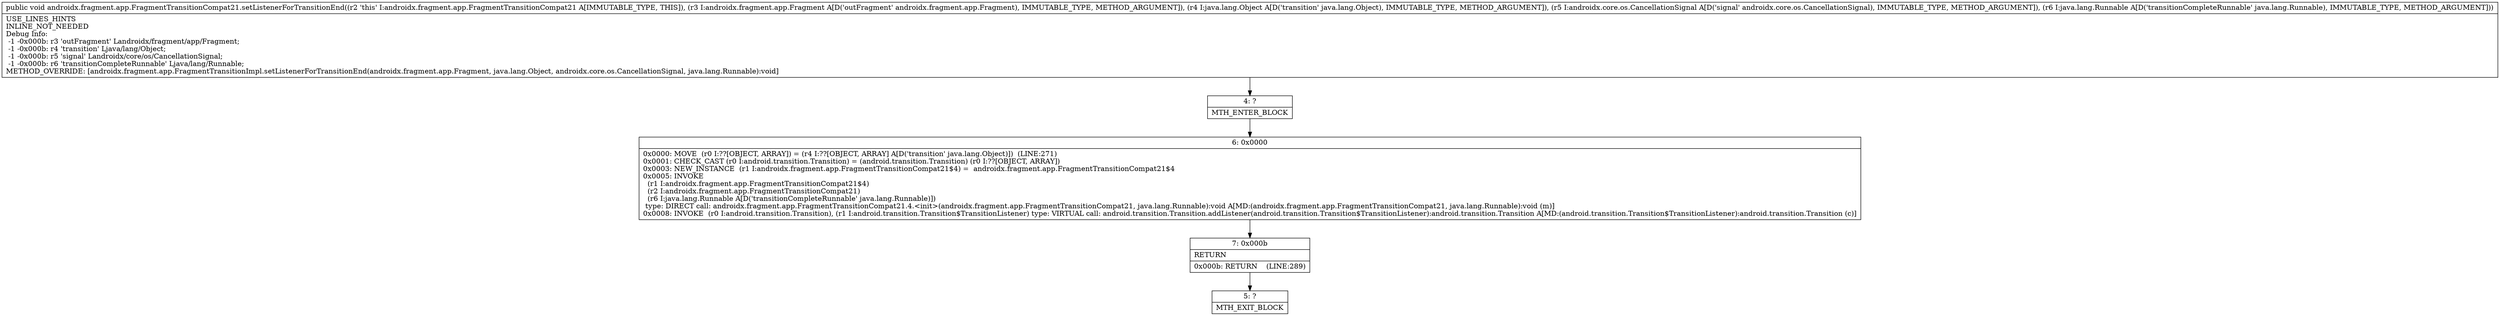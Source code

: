 digraph "CFG forandroidx.fragment.app.FragmentTransitionCompat21.setListenerForTransitionEnd(Landroidx\/fragment\/app\/Fragment;Ljava\/lang\/Object;Landroidx\/core\/os\/CancellationSignal;Ljava\/lang\/Runnable;)V" {
Node_4 [shape=record,label="{4\:\ ?|MTH_ENTER_BLOCK\l}"];
Node_6 [shape=record,label="{6\:\ 0x0000|0x0000: MOVE  (r0 I:??[OBJECT, ARRAY]) = (r4 I:??[OBJECT, ARRAY] A[D('transition' java.lang.Object)])  (LINE:271)\l0x0001: CHECK_CAST (r0 I:android.transition.Transition) = (android.transition.Transition) (r0 I:??[OBJECT, ARRAY]) \l0x0003: NEW_INSTANCE  (r1 I:androidx.fragment.app.FragmentTransitionCompat21$4) =  androidx.fragment.app.FragmentTransitionCompat21$4 \l0x0005: INVOKE  \l  (r1 I:androidx.fragment.app.FragmentTransitionCompat21$4)\l  (r2 I:androidx.fragment.app.FragmentTransitionCompat21)\l  (r6 I:java.lang.Runnable A[D('transitionCompleteRunnable' java.lang.Runnable)])\l type: DIRECT call: androidx.fragment.app.FragmentTransitionCompat21.4.\<init\>(androidx.fragment.app.FragmentTransitionCompat21, java.lang.Runnable):void A[MD:(androidx.fragment.app.FragmentTransitionCompat21, java.lang.Runnable):void (m)]\l0x0008: INVOKE  (r0 I:android.transition.Transition), (r1 I:android.transition.Transition$TransitionListener) type: VIRTUAL call: android.transition.Transition.addListener(android.transition.Transition$TransitionListener):android.transition.Transition A[MD:(android.transition.Transition$TransitionListener):android.transition.Transition (c)]\l}"];
Node_7 [shape=record,label="{7\:\ 0x000b|RETURN\l|0x000b: RETURN    (LINE:289)\l}"];
Node_5 [shape=record,label="{5\:\ ?|MTH_EXIT_BLOCK\l}"];
MethodNode[shape=record,label="{public void androidx.fragment.app.FragmentTransitionCompat21.setListenerForTransitionEnd((r2 'this' I:androidx.fragment.app.FragmentTransitionCompat21 A[IMMUTABLE_TYPE, THIS]), (r3 I:androidx.fragment.app.Fragment A[D('outFragment' androidx.fragment.app.Fragment), IMMUTABLE_TYPE, METHOD_ARGUMENT]), (r4 I:java.lang.Object A[D('transition' java.lang.Object), IMMUTABLE_TYPE, METHOD_ARGUMENT]), (r5 I:androidx.core.os.CancellationSignal A[D('signal' androidx.core.os.CancellationSignal), IMMUTABLE_TYPE, METHOD_ARGUMENT]), (r6 I:java.lang.Runnable A[D('transitionCompleteRunnable' java.lang.Runnable), IMMUTABLE_TYPE, METHOD_ARGUMENT]))  | USE_LINES_HINTS\lINLINE_NOT_NEEDED\lDebug Info:\l  \-1 \-0x000b: r3 'outFragment' Landroidx\/fragment\/app\/Fragment;\l  \-1 \-0x000b: r4 'transition' Ljava\/lang\/Object;\l  \-1 \-0x000b: r5 'signal' Landroidx\/core\/os\/CancellationSignal;\l  \-1 \-0x000b: r6 'transitionCompleteRunnable' Ljava\/lang\/Runnable;\lMETHOD_OVERRIDE: [androidx.fragment.app.FragmentTransitionImpl.setListenerForTransitionEnd(androidx.fragment.app.Fragment, java.lang.Object, androidx.core.os.CancellationSignal, java.lang.Runnable):void]\l}"];
MethodNode -> Node_4;Node_4 -> Node_6;
Node_6 -> Node_7;
Node_7 -> Node_5;
}

